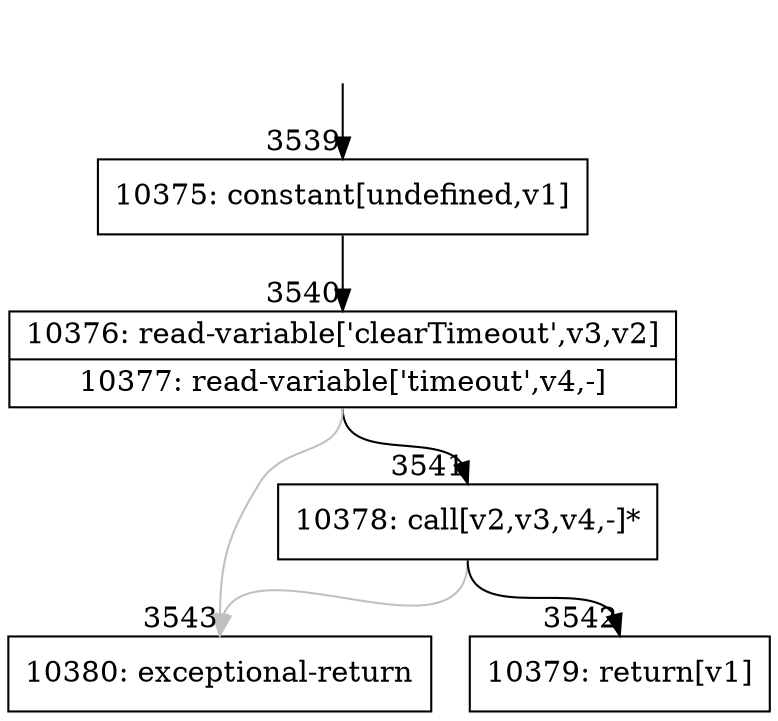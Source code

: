 digraph {
rankdir="TD"
BB_entry238[shape=none,label=""];
BB_entry238 -> BB3539 [tailport=s, headport=n, headlabel="    3539"]
BB3539 [shape=record label="{10375: constant[undefined,v1]}" ] 
BB3539 -> BB3540 [tailport=s, headport=n, headlabel="      3540"]
BB3540 [shape=record label="{10376: read-variable['clearTimeout',v3,v2]|10377: read-variable['timeout',v4,-]}" ] 
BB3540 -> BB3541 [tailport=s, headport=n, headlabel="      3541"]
BB3540 -> BB3543 [tailport=s, headport=n, color=gray, headlabel="      3543"]
BB3541 [shape=record label="{10378: call[v2,v3,v4,-]*}" ] 
BB3541 -> BB3542 [tailport=s, headport=n, headlabel="      3542"]
BB3541 -> BB3543 [tailport=s, headport=n, color=gray]
BB3542 [shape=record label="{10379: return[v1]}" ] 
BB3543 [shape=record label="{10380: exceptional-return}" ] 
}
